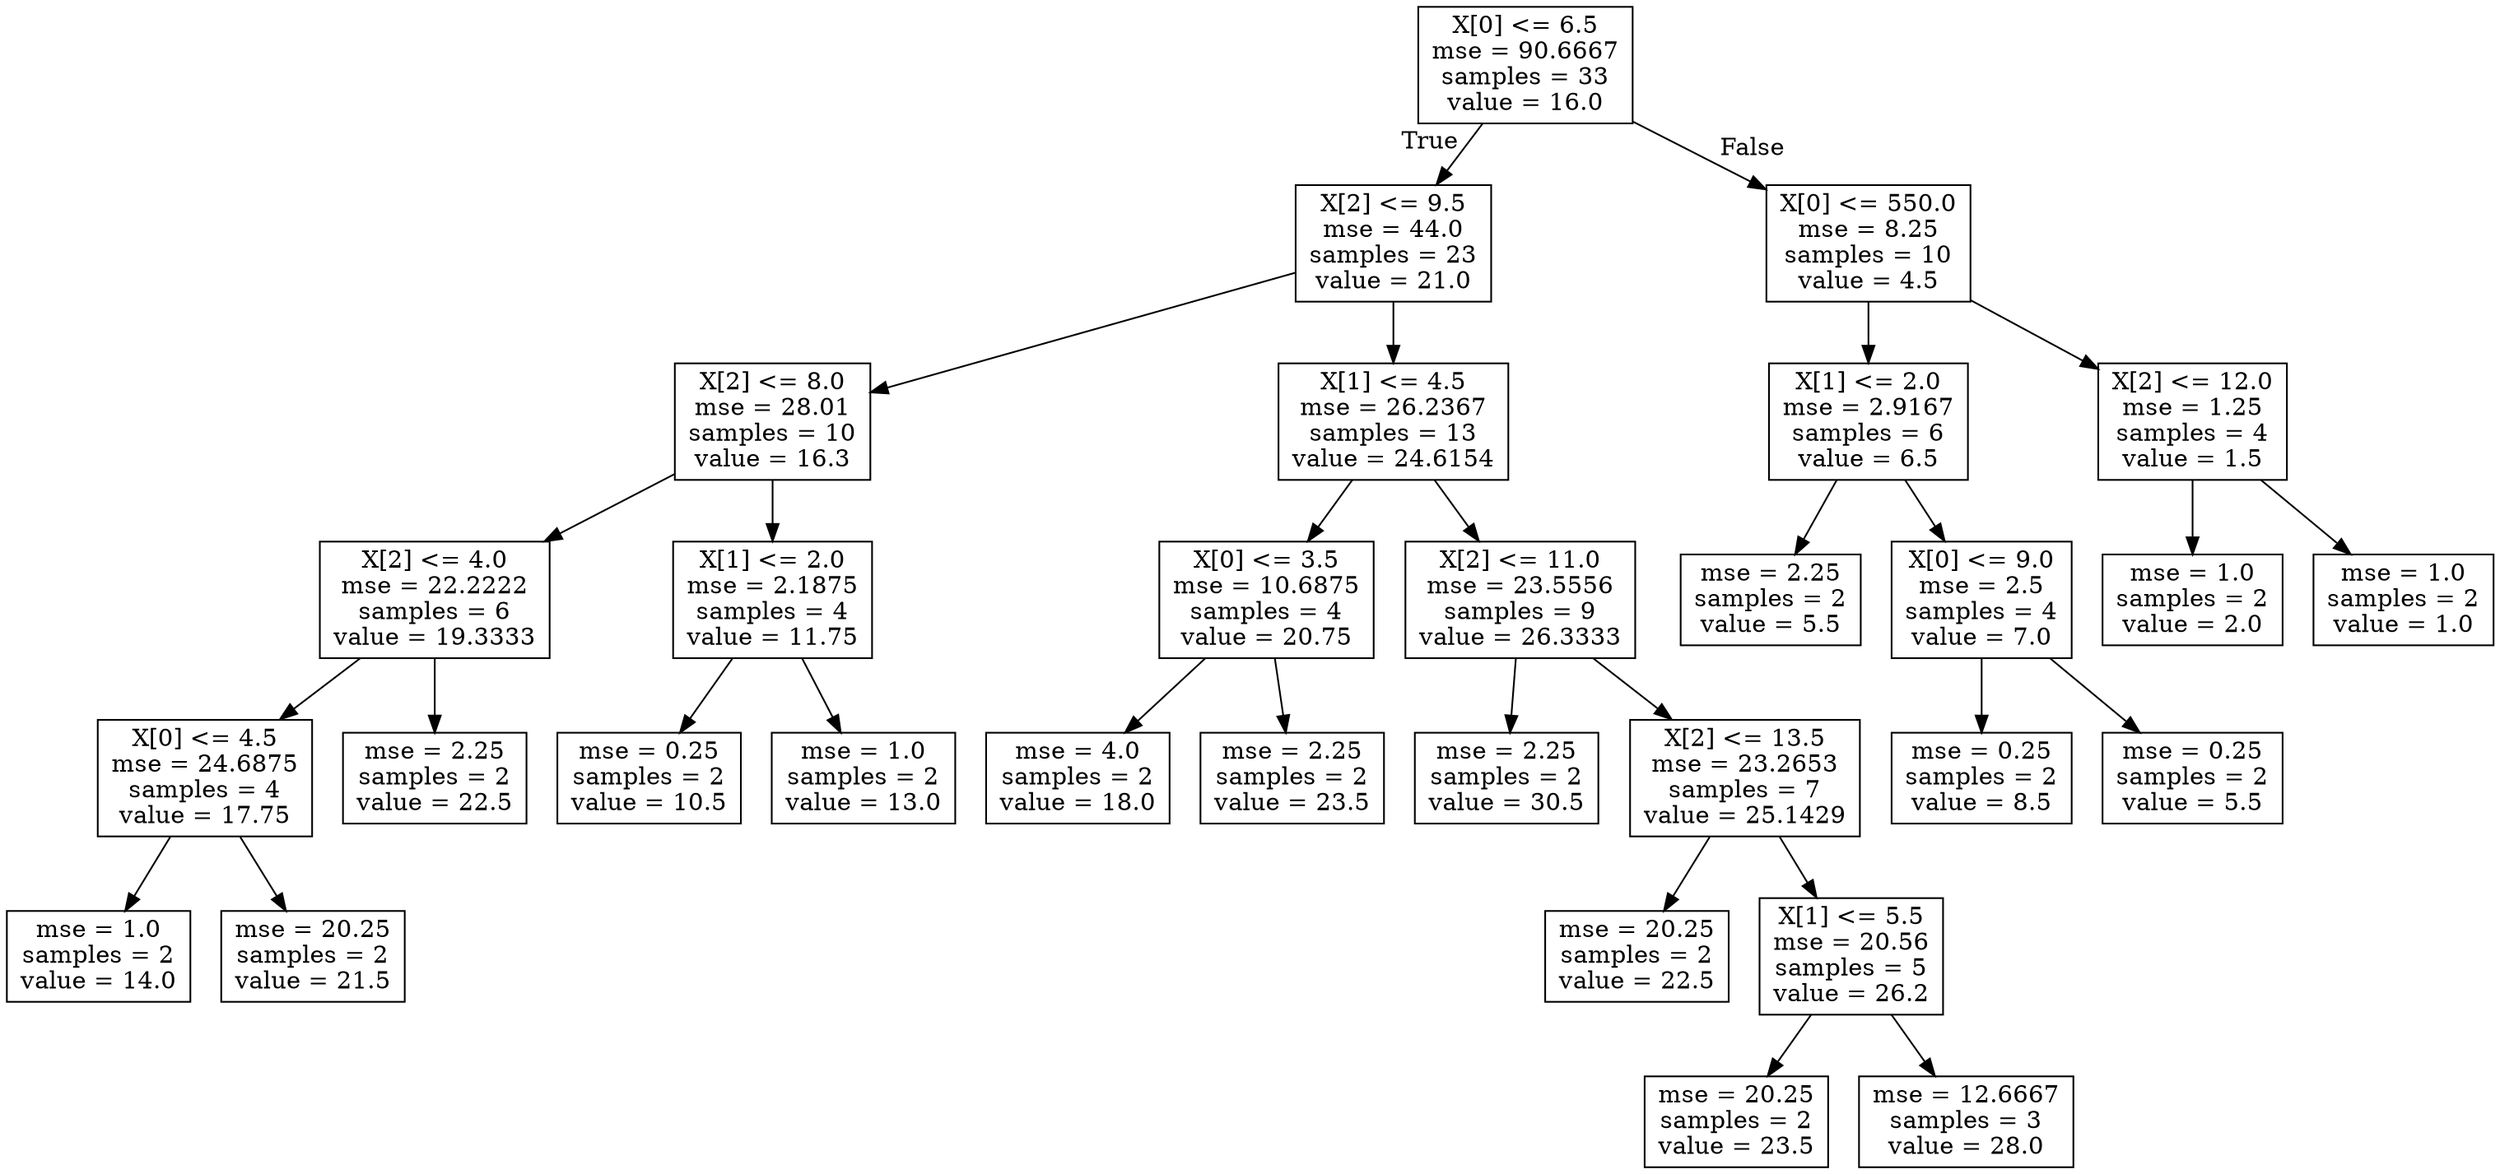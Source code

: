 digraph Tree {
node [shape=box] ;
0 [label="X[0] <= 6.5\nmse = 90.6667\nsamples = 33\nvalue = 16.0"] ;
1 [label="X[2] <= 9.5\nmse = 44.0\nsamples = 23\nvalue = 21.0"] ;
0 -> 1 [labeldistance=2.5, labelangle=45, headlabel="True"] ;
2 [label="X[2] <= 8.0\nmse = 28.01\nsamples = 10\nvalue = 16.3"] ;
1 -> 2 ;
3 [label="X[2] <= 4.0\nmse = 22.2222\nsamples = 6\nvalue = 19.3333"] ;
2 -> 3 ;
4 [label="X[0] <= 4.5\nmse = 24.6875\nsamples = 4\nvalue = 17.75"] ;
3 -> 4 ;
5 [label="mse = 1.0\nsamples = 2\nvalue = 14.0"] ;
4 -> 5 ;
6 [label="mse = 20.25\nsamples = 2\nvalue = 21.5"] ;
4 -> 6 ;
7 [label="mse = 2.25\nsamples = 2\nvalue = 22.5"] ;
3 -> 7 ;
8 [label="X[1] <= 2.0\nmse = 2.1875\nsamples = 4\nvalue = 11.75"] ;
2 -> 8 ;
9 [label="mse = 0.25\nsamples = 2\nvalue = 10.5"] ;
8 -> 9 ;
10 [label="mse = 1.0\nsamples = 2\nvalue = 13.0"] ;
8 -> 10 ;
11 [label="X[1] <= 4.5\nmse = 26.2367\nsamples = 13\nvalue = 24.6154"] ;
1 -> 11 ;
12 [label="X[0] <= 3.5\nmse = 10.6875\nsamples = 4\nvalue = 20.75"] ;
11 -> 12 ;
13 [label="mse = 4.0\nsamples = 2\nvalue = 18.0"] ;
12 -> 13 ;
14 [label="mse = 2.25\nsamples = 2\nvalue = 23.5"] ;
12 -> 14 ;
15 [label="X[2] <= 11.0\nmse = 23.5556\nsamples = 9\nvalue = 26.3333"] ;
11 -> 15 ;
16 [label="mse = 2.25\nsamples = 2\nvalue = 30.5"] ;
15 -> 16 ;
17 [label="X[2] <= 13.5\nmse = 23.2653\nsamples = 7\nvalue = 25.1429"] ;
15 -> 17 ;
18 [label="mse = 20.25\nsamples = 2\nvalue = 22.5"] ;
17 -> 18 ;
19 [label="X[1] <= 5.5\nmse = 20.56\nsamples = 5\nvalue = 26.2"] ;
17 -> 19 ;
20 [label="mse = 20.25\nsamples = 2\nvalue = 23.5"] ;
19 -> 20 ;
21 [label="mse = 12.6667\nsamples = 3\nvalue = 28.0"] ;
19 -> 21 ;
22 [label="X[0] <= 550.0\nmse = 8.25\nsamples = 10\nvalue = 4.5"] ;
0 -> 22 [labeldistance=2.5, labelangle=-45, headlabel="False"] ;
23 [label="X[1] <= 2.0\nmse = 2.9167\nsamples = 6\nvalue = 6.5"] ;
22 -> 23 ;
24 [label="mse = 2.25\nsamples = 2\nvalue = 5.5"] ;
23 -> 24 ;
25 [label="X[0] <= 9.0\nmse = 2.5\nsamples = 4\nvalue = 7.0"] ;
23 -> 25 ;
26 [label="mse = 0.25\nsamples = 2\nvalue = 8.5"] ;
25 -> 26 ;
27 [label="mse = 0.25\nsamples = 2\nvalue = 5.5"] ;
25 -> 27 ;
28 [label="X[2] <= 12.0\nmse = 1.25\nsamples = 4\nvalue = 1.5"] ;
22 -> 28 ;
29 [label="mse = 1.0\nsamples = 2\nvalue = 2.0"] ;
28 -> 29 ;
30 [label="mse = 1.0\nsamples = 2\nvalue = 1.0"] ;
28 -> 30 ;
}